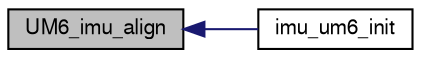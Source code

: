 digraph "UM6_imu_align"
{
  edge [fontname="FreeSans",fontsize="10",labelfontname="FreeSans",labelfontsize="10"];
  node [fontname="FreeSans",fontsize="10",shape=record];
  rankdir="LR";
  Node1 [label="UM6_imu_align",height=0.2,width=0.4,color="black", fillcolor="grey75", style="filled", fontcolor="black"];
  Node1 -> Node2 [dir="back",color="midnightblue",fontsize="10",style="solid",fontname="FreeSans"];
  Node2 [label="imu_um6_init",height=0.2,width=0.4,color="black", fillcolor="white", style="filled",URL="$imu__um6_8h.html#a37970830c44ec7bbf9e8f466bddef7a2"];
}
